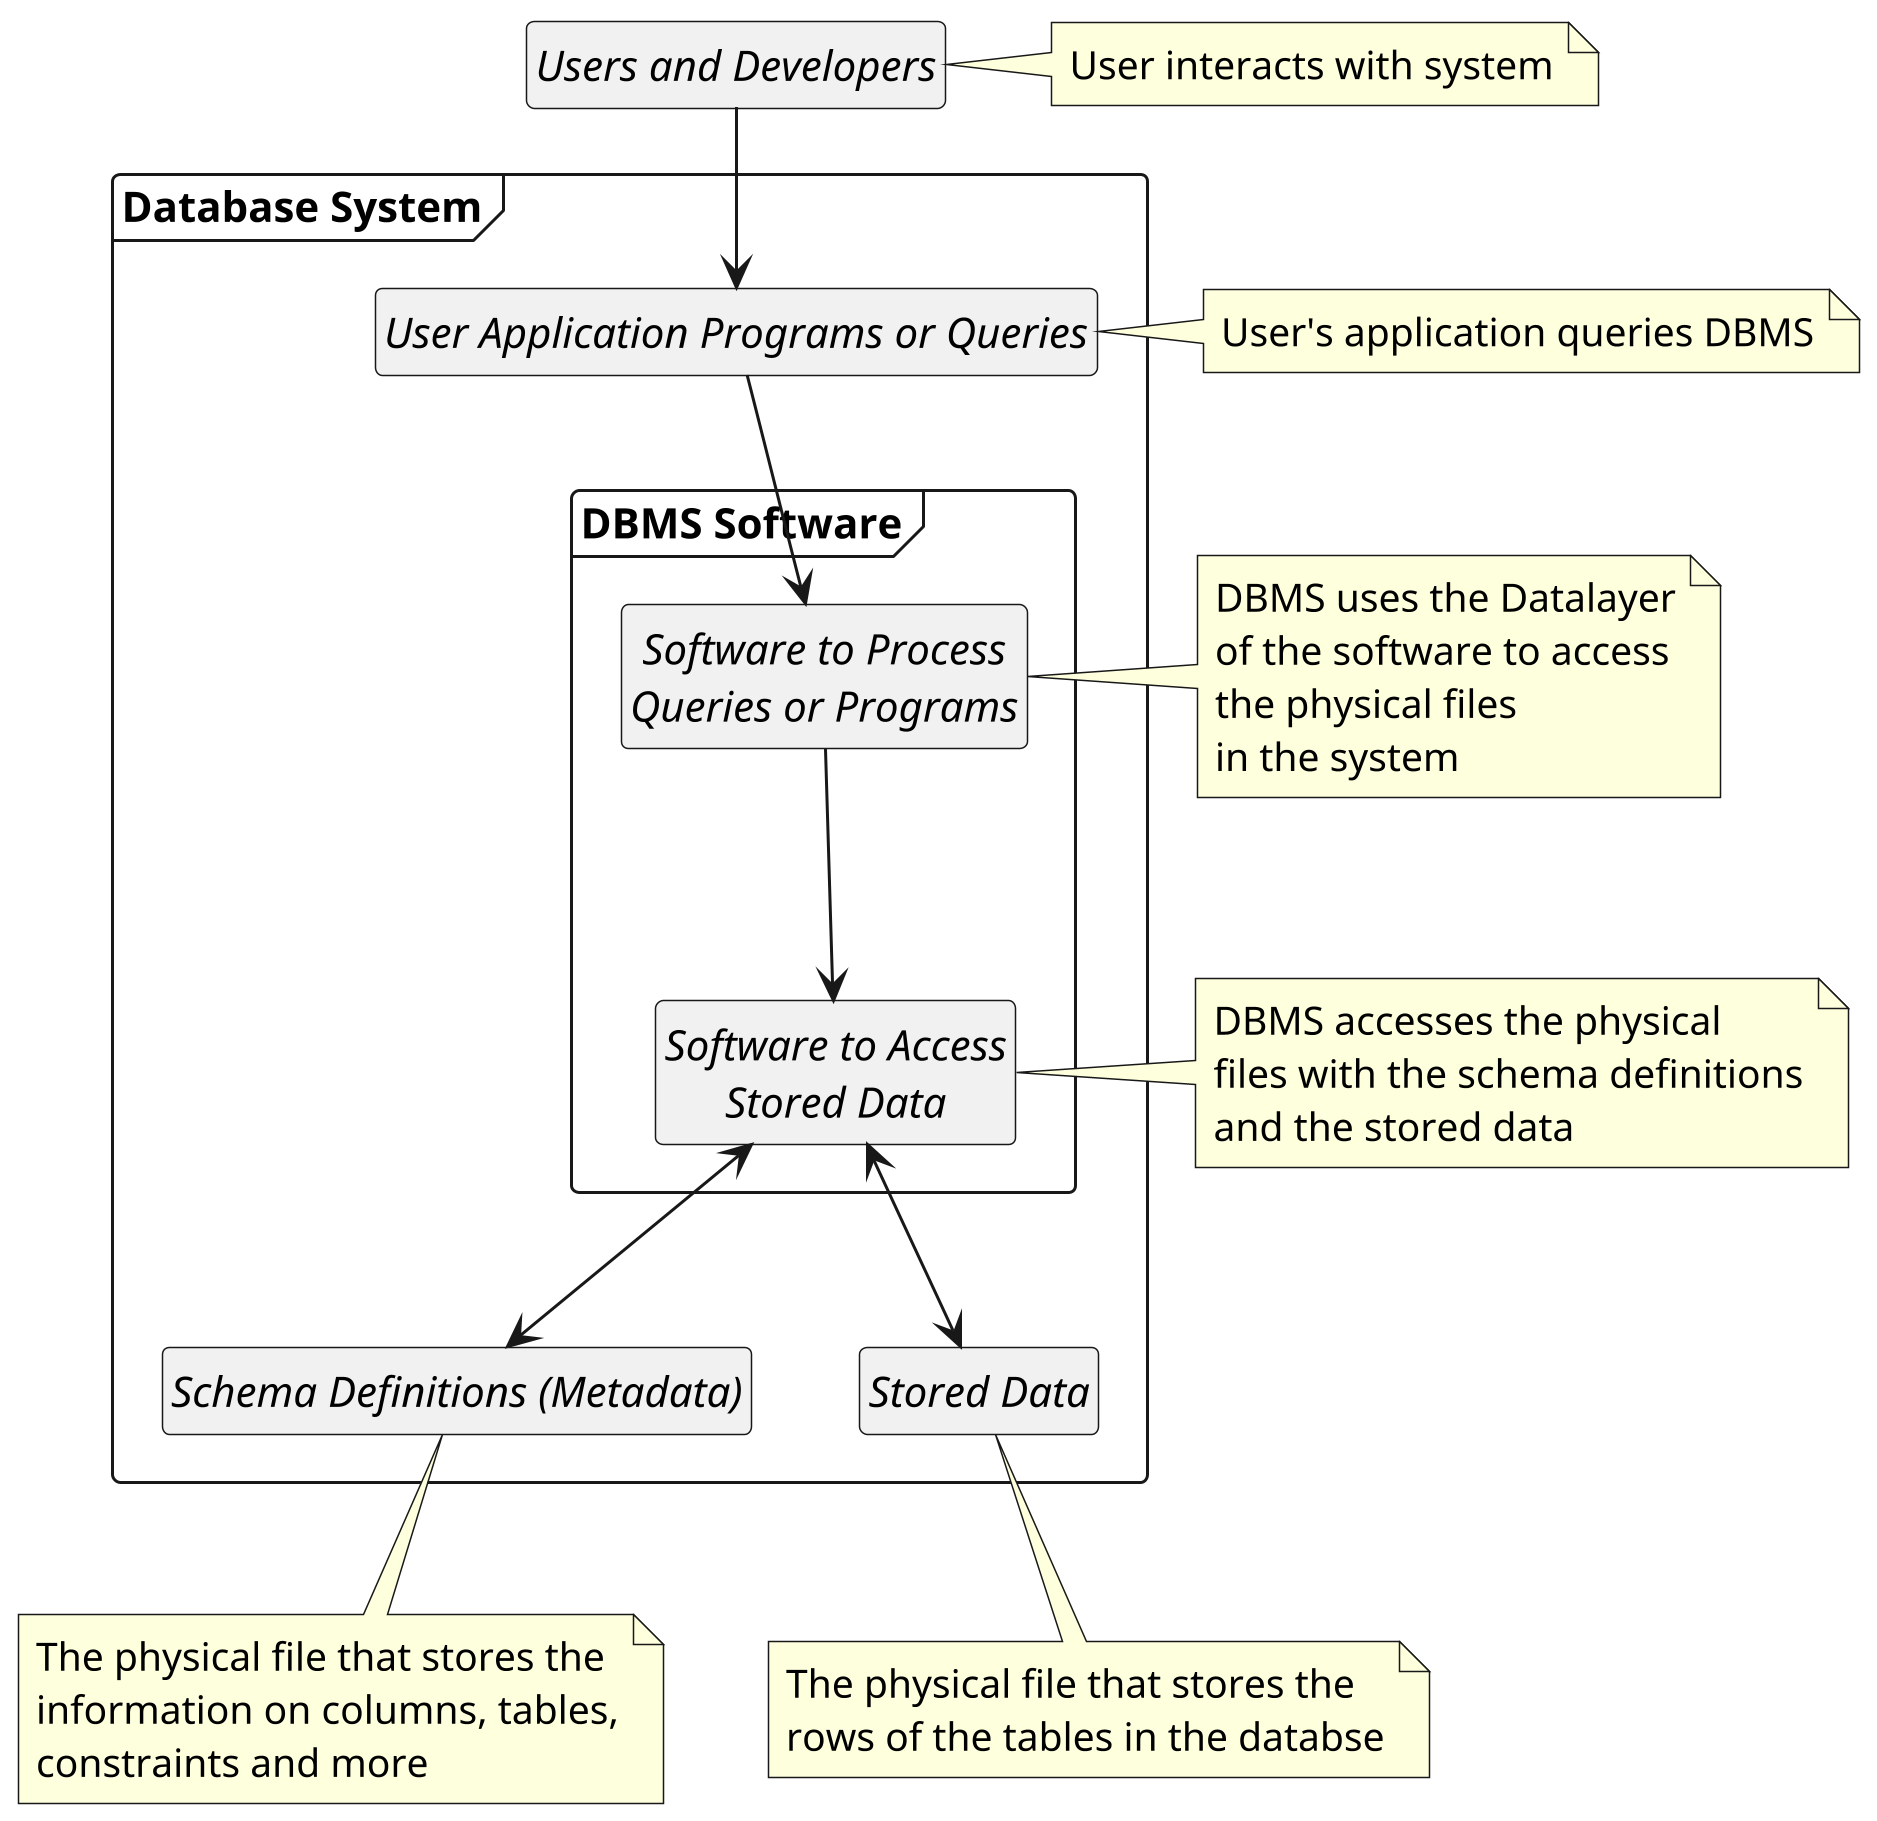 @startuml
'### Parameters ###
scale 3
hide empty methods
hide empty fields
hide circle

'### Objects ###
abstract "Users and Developers" as Users
package "Database System" <<Frame>> {
    abstract "User Application Programs or Queries" as Queries
    
    package "DBMS Software" <<Frame>>{
        abstract "Software to Process\nQueries or Programs" as Process
        abstract "Software to Access\nStored Data" as AccessStoredData
    }

    abstract "Schema Definitions (Metadata)" as Schema
    abstract "Stored Data" as Data
}

'### Relationsips ###
Users --> Queries
Queries --> Process
Process --> AccessStoredData
AccessStoredData <--> Data
AccessStoredData <--> Schema

'### Notes ###
note right of Users : User interacts with system
note right of Queries : User's application queries DBMS
note right of Process : DBMS uses the Datalayer\nof the software to access\nthe physical files\nin the system
note right of AccessStoredData : DBMS accesses the physical\nfiles with the schema definitions\nand the stored data
note bottom of Data : The physical file that stores the\nrows of the tables in the databse
note bottom of Schema : The physical file that stores the\ninformation on columns, tables,\nconstraints and more

@enduml